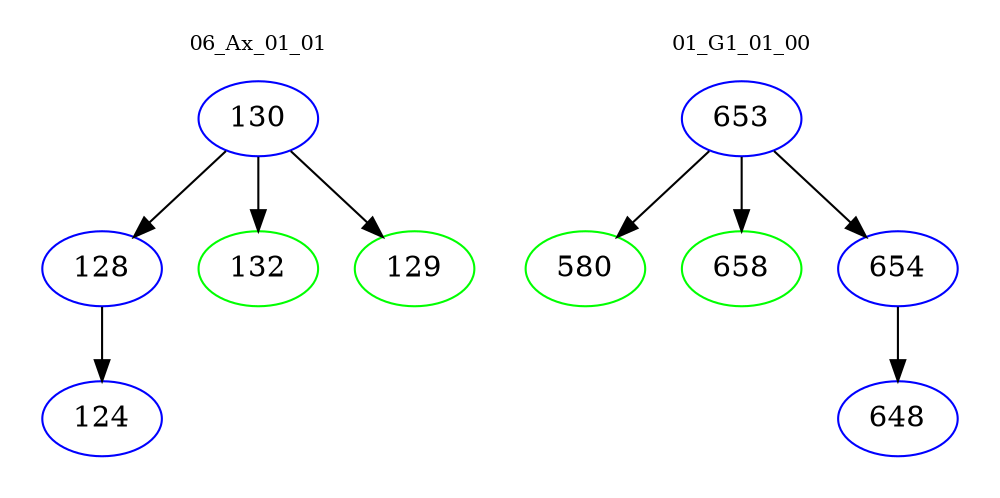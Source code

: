 digraph{
subgraph cluster_0 {
color = white
label = "06_Ax_01_01";
fontsize=10;
T0_130 [label="130", color="blue"]
T0_130 -> T0_128 [color="black"]
T0_128 [label="128", color="blue"]
T0_128 -> T0_124 [color="black"]
T0_124 [label="124", color="blue"]
T0_130 -> T0_132 [color="black"]
T0_132 [label="132", color="green"]
T0_130 -> T0_129 [color="black"]
T0_129 [label="129", color="green"]
}
subgraph cluster_1 {
color = white
label = "01_G1_01_00";
fontsize=10;
T1_653 [label="653", color="blue"]
T1_653 -> T1_580 [color="black"]
T1_580 [label="580", color="green"]
T1_653 -> T1_658 [color="black"]
T1_658 [label="658", color="green"]
T1_653 -> T1_654 [color="black"]
T1_654 [label="654", color="blue"]
T1_654 -> T1_648 [color="black"]
T1_648 [label="648", color="blue"]
}
}
